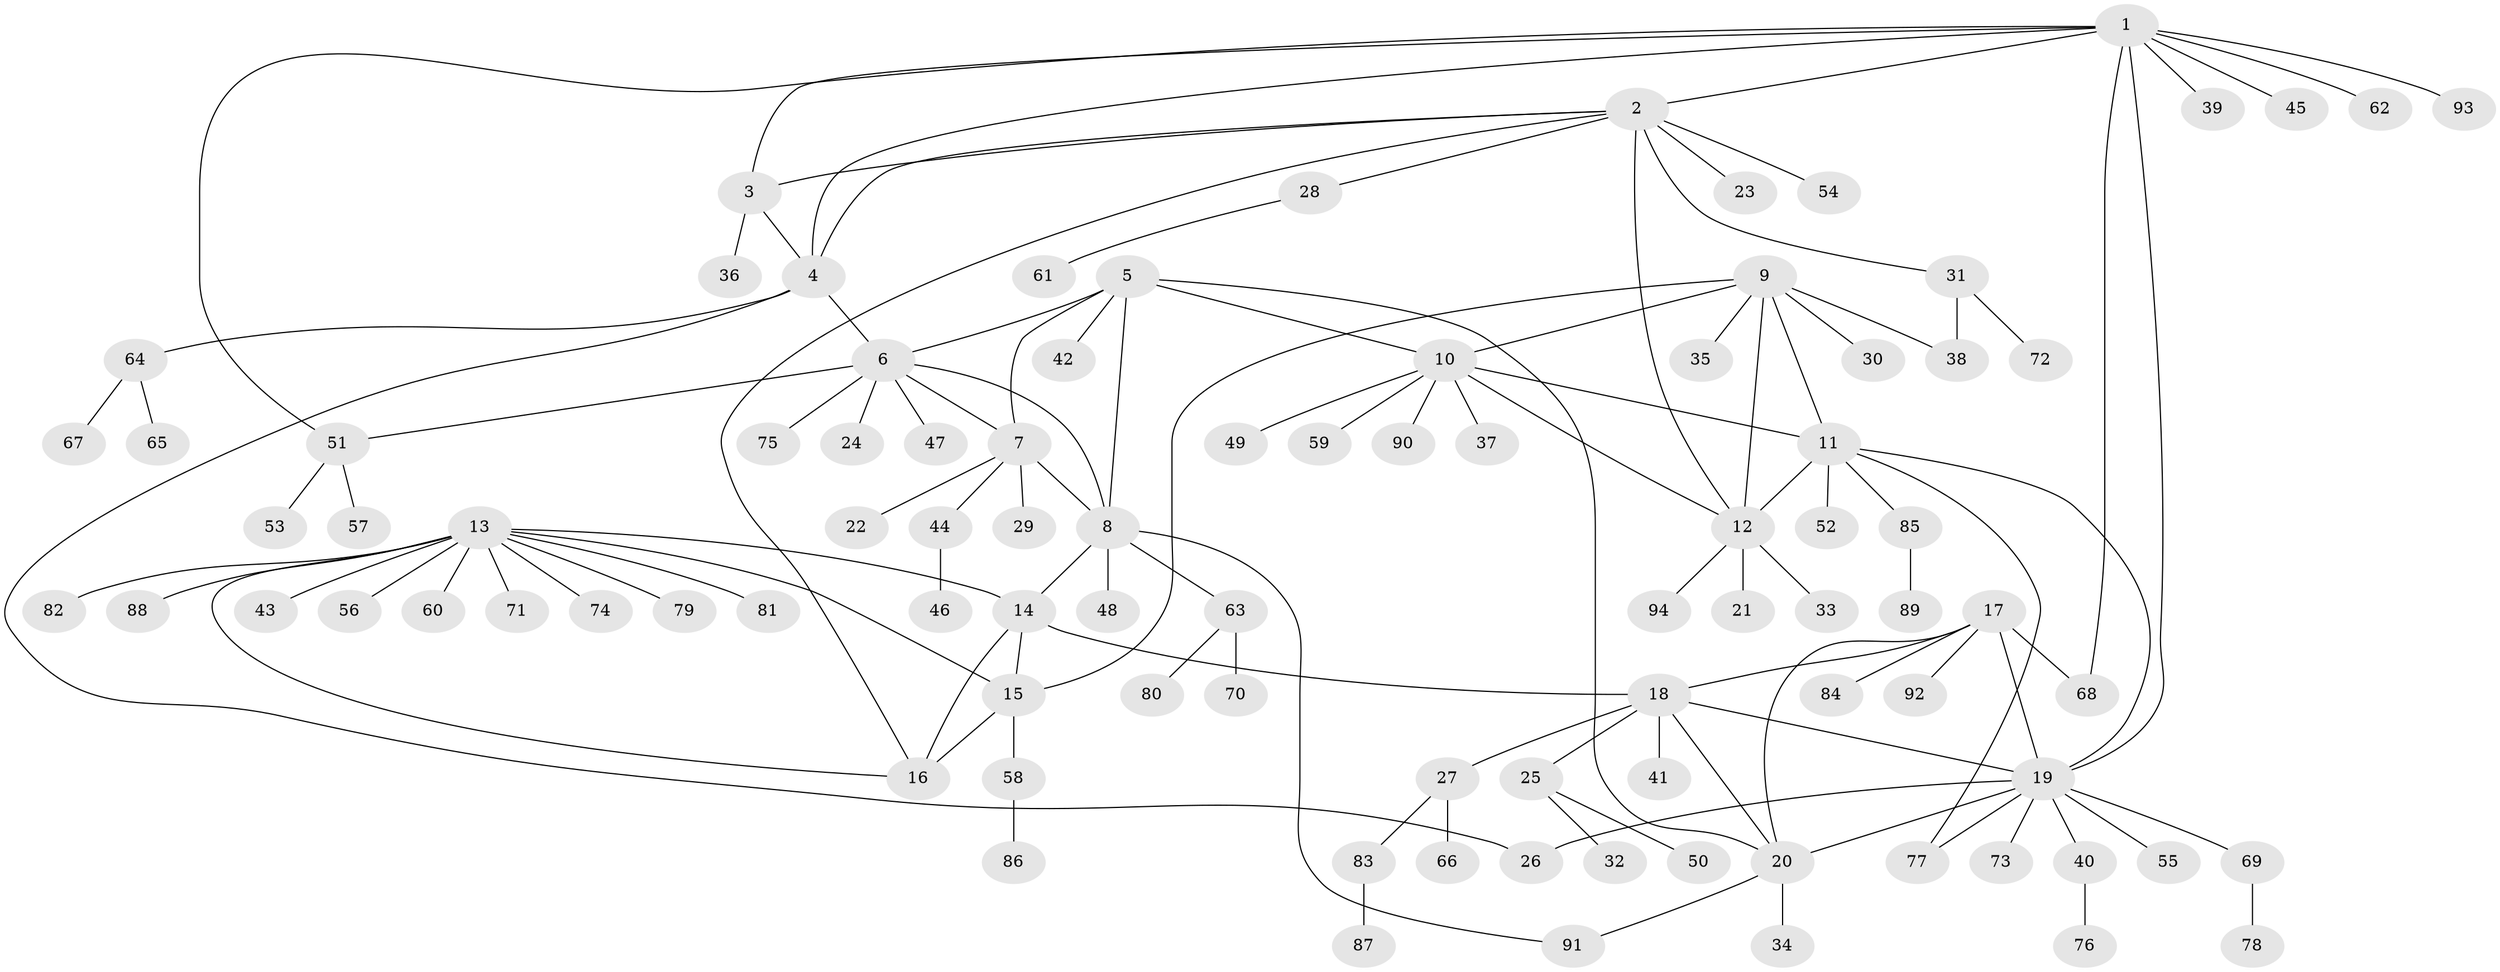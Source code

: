 // Generated by graph-tools (version 1.1) at 2025/02/03/09/25 03:02:43]
// undirected, 94 vertices, 120 edges
graph export_dot {
graph [start="1"]
  node [color=gray90,style=filled];
  1;
  2;
  3;
  4;
  5;
  6;
  7;
  8;
  9;
  10;
  11;
  12;
  13;
  14;
  15;
  16;
  17;
  18;
  19;
  20;
  21;
  22;
  23;
  24;
  25;
  26;
  27;
  28;
  29;
  30;
  31;
  32;
  33;
  34;
  35;
  36;
  37;
  38;
  39;
  40;
  41;
  42;
  43;
  44;
  45;
  46;
  47;
  48;
  49;
  50;
  51;
  52;
  53;
  54;
  55;
  56;
  57;
  58;
  59;
  60;
  61;
  62;
  63;
  64;
  65;
  66;
  67;
  68;
  69;
  70;
  71;
  72;
  73;
  74;
  75;
  76;
  77;
  78;
  79;
  80;
  81;
  82;
  83;
  84;
  85;
  86;
  87;
  88;
  89;
  90;
  91;
  92;
  93;
  94;
  1 -- 2;
  1 -- 3;
  1 -- 4;
  1 -- 19;
  1 -- 39;
  1 -- 45;
  1 -- 51;
  1 -- 62;
  1 -- 68;
  1 -- 93;
  2 -- 3;
  2 -- 4;
  2 -- 12;
  2 -- 16;
  2 -- 23;
  2 -- 28;
  2 -- 31;
  2 -- 54;
  3 -- 4;
  3 -- 36;
  4 -- 6;
  4 -- 26;
  4 -- 64;
  5 -- 6;
  5 -- 7;
  5 -- 8;
  5 -- 10;
  5 -- 20;
  5 -- 42;
  6 -- 7;
  6 -- 8;
  6 -- 24;
  6 -- 47;
  6 -- 51;
  6 -- 75;
  7 -- 8;
  7 -- 22;
  7 -- 29;
  7 -- 44;
  8 -- 14;
  8 -- 48;
  8 -- 63;
  8 -- 91;
  9 -- 10;
  9 -- 11;
  9 -- 12;
  9 -- 15;
  9 -- 30;
  9 -- 35;
  9 -- 38;
  10 -- 11;
  10 -- 12;
  10 -- 37;
  10 -- 49;
  10 -- 59;
  10 -- 90;
  11 -- 12;
  11 -- 19;
  11 -- 52;
  11 -- 77;
  11 -- 85;
  12 -- 21;
  12 -- 33;
  12 -- 94;
  13 -- 14;
  13 -- 15;
  13 -- 16;
  13 -- 43;
  13 -- 56;
  13 -- 60;
  13 -- 71;
  13 -- 74;
  13 -- 79;
  13 -- 81;
  13 -- 82;
  13 -- 88;
  14 -- 15;
  14 -- 16;
  14 -- 18;
  15 -- 16;
  15 -- 58;
  17 -- 18;
  17 -- 19;
  17 -- 20;
  17 -- 68;
  17 -- 84;
  17 -- 92;
  18 -- 19;
  18 -- 20;
  18 -- 25;
  18 -- 27;
  18 -- 41;
  19 -- 20;
  19 -- 26;
  19 -- 40;
  19 -- 55;
  19 -- 69;
  19 -- 73;
  19 -- 77;
  20 -- 34;
  20 -- 91;
  25 -- 32;
  25 -- 50;
  27 -- 66;
  27 -- 83;
  28 -- 61;
  31 -- 38;
  31 -- 72;
  40 -- 76;
  44 -- 46;
  51 -- 53;
  51 -- 57;
  58 -- 86;
  63 -- 70;
  63 -- 80;
  64 -- 65;
  64 -- 67;
  69 -- 78;
  83 -- 87;
  85 -- 89;
}
